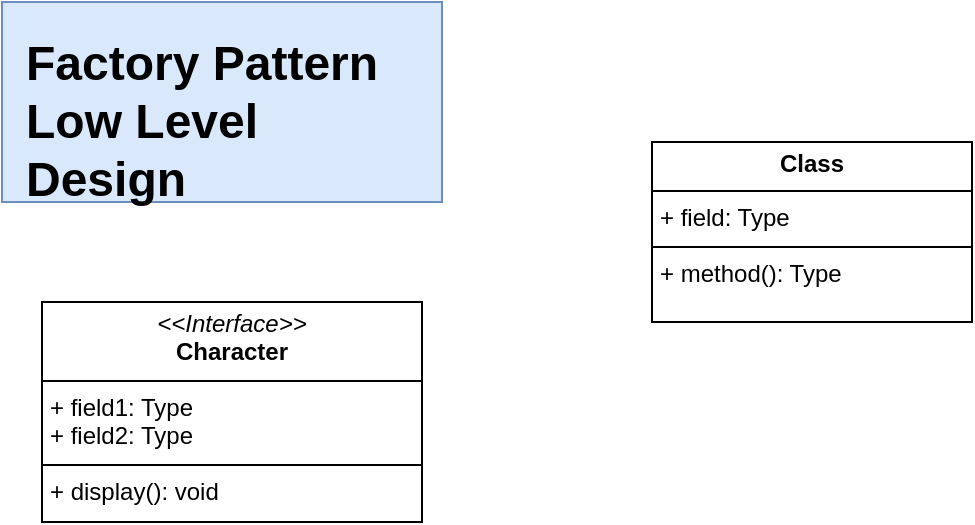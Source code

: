 <mxfile version="24.2.2" type="github">
  <diagram name="Page-1" id="CSn7-STJ8X5tQMEgrje4">
    <mxGraphModel dx="1050" dy="522" grid="1" gridSize="10" guides="1" tooltips="1" connect="1" arrows="1" fold="1" page="1" pageScale="1" pageWidth="850" pageHeight="1100" math="0" shadow="0">
      <root>
        <mxCell id="0" />
        <mxCell id="1" parent="0" />
        <mxCell id="d9FQ3PP9enAMd9kNU5a0-2" value="" style="rounded=0;whiteSpace=wrap;html=1;fillColor=#dae8fc;strokeColor=#6c8ebf;movable=0;" vertex="1" parent="1">
          <mxGeometry x="20" y="10" width="220" height="100" as="geometry" />
        </mxCell>
        <mxCell id="d9FQ3PP9enAMd9kNU5a0-1" value="&lt;h1 style=&quot;margin-top: 0px;&quot;&gt;Factory Pattern Low Level Design&lt;/h1&gt;&lt;p&gt;&lt;br&gt;&lt;/p&gt;" style="text;html=1;whiteSpace=wrap;overflow=hidden;rounded=0;" vertex="1" parent="1">
          <mxGeometry x="30" y="20" width="180" height="90" as="geometry" />
        </mxCell>
        <mxCell id="d9FQ3PP9enAMd9kNU5a0-3" value="&lt;p style=&quot;margin:0px;margin-top:4px;text-align:center;&quot;&gt;&lt;i&gt;&amp;lt;&amp;lt;Interface&amp;gt;&amp;gt;&lt;/i&gt;&lt;br&gt;&lt;b&gt;Character&lt;/b&gt;&lt;/p&gt;&lt;hr size=&quot;1&quot; style=&quot;border-style:solid;&quot;&gt;&lt;p style=&quot;margin:0px;margin-left:4px;&quot;&gt;+ field1: Type&lt;br&gt;+ field2: Type&lt;/p&gt;&lt;hr size=&quot;1&quot; style=&quot;border-style:solid;&quot;&gt;&lt;p style=&quot;margin:0px;margin-left:4px;&quot;&gt;+ display(): void&lt;br&gt;&lt;/p&gt;" style="verticalAlign=top;align=left;overflow=fill;html=1;whiteSpace=wrap;" vertex="1" parent="1">
          <mxGeometry x="40" y="160" width="190" height="110" as="geometry" />
        </mxCell>
        <mxCell id="d9FQ3PP9enAMd9kNU5a0-4" value="&lt;p style=&quot;margin:0px;margin-top:4px;text-align:center;&quot;&gt;&lt;b&gt;Class&lt;/b&gt;&lt;/p&gt;&lt;hr size=&quot;1&quot; style=&quot;border-style:solid;&quot;/&gt;&lt;p style=&quot;margin:0px;margin-left:4px;&quot;&gt;+ field: Type&lt;/p&gt;&lt;hr size=&quot;1&quot; style=&quot;border-style:solid;&quot;/&gt;&lt;p style=&quot;margin:0px;margin-left:4px;&quot;&gt;+ method(): Type&lt;/p&gt;" style="verticalAlign=top;align=left;overflow=fill;html=1;whiteSpace=wrap;" vertex="1" parent="1">
          <mxGeometry x="345" y="80" width="160" height="90" as="geometry" />
        </mxCell>
      </root>
    </mxGraphModel>
  </diagram>
</mxfile>

